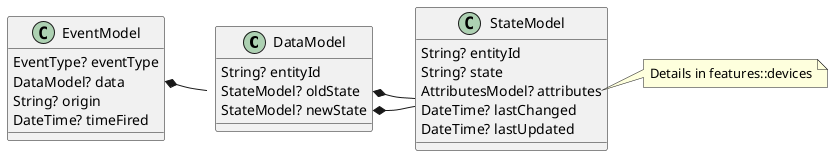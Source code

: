 @startuml state-changed-models

class DataModel {
  String? entityId
  StateModel? oldState
  StateModel? newState
}

class EventModel {
  EventType? eventType
  DataModel? data
  String? origin
  DateTime? timeFired
}

class StateModel {
  String? entityId
  String? state
  AttributesModel? attributes
  DateTime? lastChanged
  DateTime? lastUpdated
}

EventModel::data *-right- DataModel
DataModel::oldState *-right- StateModel
DataModel::newState *-right- StateModel
note right of StateModel::attributes
   Details in features::devices
end note

@enduml